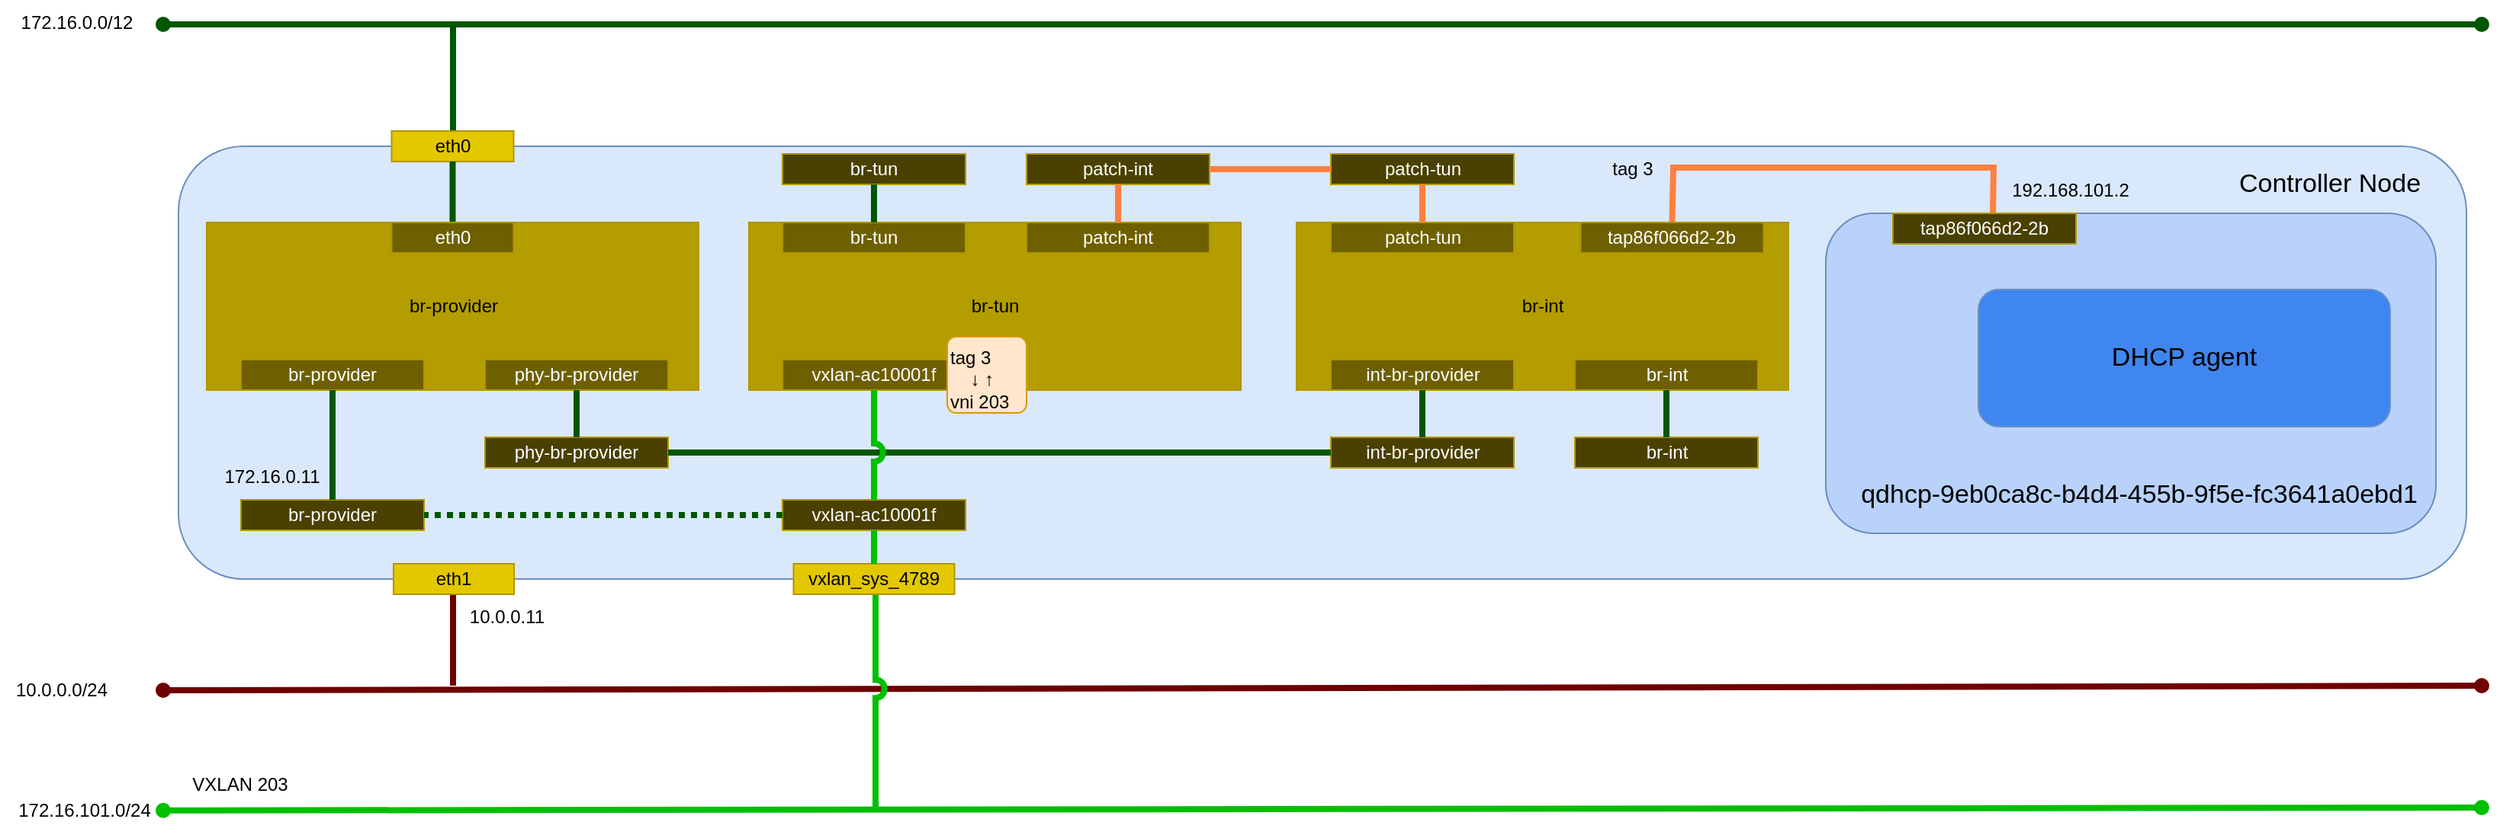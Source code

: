 <mxfile version="24.3.1" type="device">
  <diagram name="ページ1" id="6O8cq4Rfigk1k-ii5kAo">
    <mxGraphModel dx="2977" dy="713" grid="1" gridSize="10" guides="1" tooltips="1" connect="1" arrows="1" fold="1" page="1" pageScale="1" pageWidth="827" pageHeight="1169" math="0" shadow="0">
      <root>
        <mxCell id="0" />
        <object label="ネットワーク" id="1">
          <mxCell style="locked=1;" parent="0" />
        </object>
        <mxCell id="ExSx5SIZApUU_Iw7rpWn-4" value="" style="endArrow=oval;html=1;rounded=0;startArrow=oval;startFill=1;endFill=1;strokeWidth=4;fillColor=#a20025;strokeColor=#6F0000;" parent="1" edge="1">
          <mxGeometry width="50" height="50" relative="1" as="geometry">
            <mxPoint x="-720" y="483" as="sourcePoint" />
            <mxPoint x="800" y="480" as="targetPoint" />
          </mxGeometry>
        </mxCell>
        <mxCell id="ExSx5SIZApUU_Iw7rpWn-5" value="" style="endArrow=oval;html=1;rounded=0;startArrow=oval;startFill=1;endFill=1;strokeWidth=4;fillColor=#008a00;strokeColor=#005700;" parent="1" edge="1">
          <mxGeometry width="50" height="50" relative="1" as="geometry">
            <mxPoint x="-720" y="46" as="sourcePoint" />
            <mxPoint x="800" y="46" as="targetPoint" />
          </mxGeometry>
        </mxCell>
        <mxCell id="ExSx5SIZApUU_Iw7rpWn-10" value="172.16.0.0/12" style="text;html=1;align=center;verticalAlign=middle;resizable=0;points=[];autosize=1;strokeColor=none;fillColor=none;" parent="1" vertex="1">
          <mxGeometry x="-827" y="30" width="100" height="30" as="geometry" />
        </mxCell>
        <mxCell id="ExSx5SIZApUU_Iw7rpWn-11" value="10.0.0.0/24" style="text;html=1;align=center;verticalAlign=middle;resizable=0;points=[];autosize=1;strokeColor=none;fillColor=none;" parent="1" vertex="1">
          <mxGeometry x="-827" y="468" width="80" height="30" as="geometry" />
        </mxCell>
        <mxCell id="ExSx5SIZApUU_Iw7rpWn-20" value="" style="endArrow=none;html=1;rounded=0;startArrow=none;startFill=0;endFill=0;strokeWidth=4;fillColor=#008a00;strokeColor=#005700;exitX=0.5;exitY=1;exitDx=0;exitDy=0;" parent="1" edge="1">
          <mxGeometry width="50" height="50" relative="1" as="geometry">
            <mxPoint x="-530" y="46" as="sourcePoint" />
            <mxPoint x="-530" y="126" as="targetPoint" />
          </mxGeometry>
        </mxCell>
        <mxCell id="ExSx5SIZApUU_Iw7rpWn-25" value="" style="endArrow=none;html=1;rounded=0;startArrow=none;startFill=0;endFill=0;strokeWidth=4;fillColor=#a20025;strokeColor=#6F0000;exitX=0.5;exitY=1;exitDx=0;exitDy=0;" parent="1" edge="1">
          <mxGeometry width="50" height="50" relative="1" as="geometry">
            <mxPoint x="-530" y="400" as="sourcePoint" />
            <mxPoint x="-530" y="480" as="targetPoint" />
          </mxGeometry>
        </mxCell>
        <mxCell id="00LDoGVnCndl6ptWecl0-33" value="" style="endArrow=oval;html=1;rounded=0;startArrow=oval;startFill=1;endFill=1;strokeWidth=4;fillColor=#008a00;strokeColor=#02BF02;" edge="1" parent="1">
          <mxGeometry width="50" height="50" relative="1" as="geometry">
            <mxPoint x="-720" y="561.87" as="sourcePoint" />
            <mxPoint x="800" y="560" as="targetPoint" />
          </mxGeometry>
        </mxCell>
        <mxCell id="00LDoGVnCndl6ptWecl0-34" value="172.16.101.0/24" style="text;html=1;align=center;verticalAlign=middle;resizable=0;points=[];autosize=1;strokeColor=none;fillColor=none;" vertex="1" parent="1">
          <mxGeometry x="-827" y="547" width="110" height="30" as="geometry" />
        </mxCell>
        <mxCell id="00LDoGVnCndl6ptWecl0-35" value="VXLAN 203" style="text;html=1;align=center;verticalAlign=middle;resizable=0;points=[];autosize=1;strokeColor=none;fillColor=none;" vertex="1" parent="1">
          <mxGeometry x="-710" y="530" width="80" height="30" as="geometry" />
        </mxCell>
        <mxCell id="00LDoGVnCndl6ptWecl0-40" value="" style="endArrow=none;html=1;rounded=0;startArrow=none;startFill=0;endFill=0;strokeWidth=4;fillColor=#008a00;strokeColor=#02BF02;jumpStyle=arc;" edge="1" parent="1">
          <mxGeometry width="50" height="50" relative="1" as="geometry">
            <mxPoint x="-253" y="560" as="sourcePoint" />
            <mxPoint x="-253" y="420" as="targetPoint" />
          </mxGeometry>
        </mxCell>
        <object label="マシン" id="ExSx5SIZApUU_Iw7rpWn-6">
          <mxCell style="locked=1;" parent="0" />
        </object>
        <mxCell id="ExSx5SIZApUU_Iw7rpWn-7" value="" style="rounded=1;whiteSpace=wrap;html=1;fillColor=#dae8fc;strokeColor=#6c8ebf;align=center;horizontal=1;" parent="ExSx5SIZApUU_Iw7rpWn-6" vertex="1">
          <mxGeometry x="-710" y="126" width="1500" height="284" as="geometry" />
        </mxCell>
        <mxCell id="ExSx5SIZApUU_Iw7rpWn-26" value="eth1" style="rounded=0;whiteSpace=wrap;html=1;fillColor=#e3c800;fontColor=#000000;strokeColor=#B09500;" parent="ExSx5SIZApUU_Iw7rpWn-6" vertex="1">
          <mxGeometry x="-569" y="400" width="79" height="20" as="geometry" />
        </mxCell>
        <mxCell id="ExSx5SIZApUU_Iw7rpWn-32" value="eth0" style="rounded=0;whiteSpace=wrap;html=1;fillColor=#e3c800;fontColor=#000000;strokeColor=#B09500;" parent="ExSx5SIZApUU_Iw7rpWn-6" vertex="1">
          <mxGeometry x="-570.25" y="116" width="80" height="20" as="geometry" />
        </mxCell>
        <mxCell id="ExSx5SIZApUU_Iw7rpWn-33" value="10.0.0.11" style="text;html=1;align=center;verticalAlign=middle;resizable=0;points=[];autosize=1;strokeColor=none;fillColor=none;" parent="ExSx5SIZApUU_Iw7rpWn-6" vertex="1">
          <mxGeometry x="-530" y="420" width="70" height="30" as="geometry" />
        </mxCell>
        <mxCell id="ExSx5SIZApUU_Iw7rpWn-36" value="172.16.0.11" style="text;html=1;align=center;verticalAlign=middle;resizable=0;points=[];autosize=1;strokeColor=none;fillColor=none;" parent="ExSx5SIZApUU_Iw7rpWn-6" vertex="1">
          <mxGeometry x="-694" y="328" width="90" height="30" as="geometry" />
        </mxCell>
        <mxCell id="21zLahzKs5m0MUraH8DA-1" value="&lt;font style=&quot;font-size: 17px;&quot;&gt;Controller Node&lt;/font&gt;" style="text;html=1;align=center;verticalAlign=middle;resizable=0;points=[];autosize=1;strokeColor=none;fillColor=none;" parent="ExSx5SIZApUU_Iw7rpWn-6" vertex="1">
          <mxGeometry x="630" y="136" width="140" height="30" as="geometry" />
        </mxCell>
        <mxCell id="21zLahzKs5m0MUraH8DA-3" value="" style="endArrow=none;html=1;rounded=0;startArrow=none;startFill=0;endFill=0;strokeWidth=4;fillColor=#008a00;strokeColor=#005700;exitX=0.5;exitY=1;exitDx=0;exitDy=0;entryX=0.5;entryY=0;entryDx=0;entryDy=0;" parent="ExSx5SIZApUU_Iw7rpWn-6" source="ExSx5SIZApUU_Iw7rpWn-32" target="dvhGGXUbRXbrGdrFJpqn-1" edge="1">
          <mxGeometry width="50" height="50" relative="1" as="geometry">
            <mxPoint x="-609" y="136" as="sourcePoint" />
            <mxPoint x="-609" y="216" as="targetPoint" />
          </mxGeometry>
        </mxCell>
        <mxCell id="dvhGGXUbRXbrGdrFJpqn-10" value="" style="group" parent="ExSx5SIZApUU_Iw7rpWn-6" vertex="1" connectable="0">
          <mxGeometry x="-664.5" y="176" width="354.5" height="125" as="geometry" />
        </mxCell>
        <mxCell id="21zLahzKs5m0MUraH8DA-2" value="br-provider" style="rounded=0;whiteSpace=wrap;html=1;fillColor=#B39D00;fontColor=#000000;strokeColor=#B09500;" parent="dvhGGXUbRXbrGdrFJpqn-10" vertex="1">
          <mxGeometry x="-27" width="322.5" height="110" as="geometry" />
        </mxCell>
        <mxCell id="dvhGGXUbRXbrGdrFJpqn-1" value="&lt;font color=&quot;#ffffff&quot;&gt;eth0&lt;/font&gt;" style="rounded=0;whiteSpace=wrap;html=1;fillColor=#6E6000;fontColor=#000000;strokeColor=#B09500;" parent="dvhGGXUbRXbrGdrFJpqn-10" vertex="1">
          <mxGeometry x="94.25" width="80" height="20" as="geometry" />
        </mxCell>
        <mxCell id="dvhGGXUbRXbrGdrFJpqn-7" value="&lt;font color=&quot;#ffffff&quot;&gt;phy-br-provider&lt;/font&gt;" style="rounded=0;whiteSpace=wrap;html=1;fillColor=#6E6000;fontColor=#000000;strokeColor=#B09500;" parent="dvhGGXUbRXbrGdrFJpqn-10" vertex="1">
          <mxGeometry x="155.5" y="90" width="120" height="20" as="geometry" />
        </mxCell>
        <mxCell id="dvhGGXUbRXbrGdrFJpqn-9" value="&lt;font color=&quot;#ffffff&quot;&gt;br-provider&lt;/font&gt;" style="rounded=0;whiteSpace=wrap;html=1;fillColor=#6E6000;fontColor=#000000;strokeColor=#B09500;" parent="dvhGGXUbRXbrGdrFJpqn-10" vertex="1">
          <mxGeometry x="-4.5" y="90" width="120" height="20" as="geometry" />
        </mxCell>
        <mxCell id="dvhGGXUbRXbrGdrFJpqn-13" value="br-int" style="rounded=0;whiteSpace=wrap;html=1;fillColor=#B39D00;fontColor=#000000;strokeColor=#B09500;" parent="ExSx5SIZApUU_Iw7rpWn-6" vertex="1">
          <mxGeometry x="23" y="176" width="322.5" height="110" as="geometry" />
        </mxCell>
        <mxCell id="dvhGGXUbRXbrGdrFJpqn-15" value="&lt;font color=&quot;#ffffff&quot;&gt;br-int&lt;/font&gt;" style="rounded=0;whiteSpace=wrap;html=1;fillColor=#6E6000;fontColor=#000000;strokeColor=#B09500;" parent="ExSx5SIZApUU_Iw7rpWn-6" vertex="1">
          <mxGeometry x="205.5" y="266" width="120" height="20" as="geometry" />
        </mxCell>
        <mxCell id="dvhGGXUbRXbrGdrFJpqn-16" value="&lt;font color=&quot;#ffffff&quot;&gt;int-br-provider&lt;/font&gt;" style="rounded=0;whiteSpace=wrap;html=1;fillColor=#6E6000;fontColor=#000000;strokeColor=#B09500;" parent="ExSx5SIZApUU_Iw7rpWn-6" vertex="1">
          <mxGeometry x="45.5" y="266" width="120" height="20" as="geometry" />
        </mxCell>
        <mxCell id="dvhGGXUbRXbrGdrFJpqn-18" value="&lt;font color=&quot;#ffffff&quot;&gt;br-provider&lt;/font&gt;" style="rounded=0;whiteSpace=wrap;html=1;fillColor=#4A4100;fontColor=#000000;strokeColor=#B09500;" parent="ExSx5SIZApUU_Iw7rpWn-6" vertex="1">
          <mxGeometry x="-669" y="358" width="120" height="20" as="geometry" />
        </mxCell>
        <mxCell id="dvhGGXUbRXbrGdrFJpqn-19" value="&lt;font color=&quot;#ffffff&quot;&gt;phy-br-provider&lt;/font&gt;" style="rounded=0;whiteSpace=wrap;html=1;fillColor=#4A4100;fontColor=#000000;strokeColor=#B09500;" parent="ExSx5SIZApUU_Iw7rpWn-6" vertex="1">
          <mxGeometry x="-509" y="317" width="120" height="20" as="geometry" />
        </mxCell>
        <mxCell id="dvhGGXUbRXbrGdrFJpqn-21" value="&lt;font color=&quot;#ffffff&quot;&gt;int-br-provider&lt;/font&gt;" style="rounded=0;whiteSpace=wrap;html=1;fillColor=#4A4100;fontColor=#000000;strokeColor=#B09500;" parent="ExSx5SIZApUU_Iw7rpWn-6" vertex="1">
          <mxGeometry x="45.5" y="317" width="120" height="20" as="geometry" />
        </mxCell>
        <mxCell id="dvhGGXUbRXbrGdrFJpqn-22" value="&lt;font color=&quot;#ffffff&quot;&gt;br-int&lt;/font&gt;" style="rounded=0;whiteSpace=wrap;html=1;fillColor=#4A4100;fontColor=#000000;strokeColor=#B09500;" parent="ExSx5SIZApUU_Iw7rpWn-6" vertex="1">
          <mxGeometry x="205.5" y="317" width="120" height="20" as="geometry" />
        </mxCell>
        <mxCell id="dvhGGXUbRXbrGdrFJpqn-23" value="" style="endArrow=none;html=1;rounded=0;startArrow=none;startFill=0;endFill=0;strokeWidth=4;fillColor=#008a00;strokeColor=#005700;exitX=0.5;exitY=1;exitDx=0;exitDy=0;entryX=0.5;entryY=0;entryDx=0;entryDy=0;" parent="ExSx5SIZApUU_Iw7rpWn-6" source="dvhGGXUbRXbrGdrFJpqn-9" target="dvhGGXUbRXbrGdrFJpqn-18" edge="1">
          <mxGeometry width="50" height="50" relative="1" as="geometry">
            <mxPoint x="-520" y="146" as="sourcePoint" />
            <mxPoint x="-520" y="186" as="targetPoint" />
          </mxGeometry>
        </mxCell>
        <mxCell id="dvhGGXUbRXbrGdrFJpqn-24" value="" style="endArrow=none;html=1;rounded=0;startArrow=none;startFill=0;endFill=0;strokeWidth=4;fillColor=#008a00;strokeColor=#005700;exitX=0.5;exitY=1;exitDx=0;exitDy=0;" parent="ExSx5SIZApUU_Iw7rpWn-6" source="dvhGGXUbRXbrGdrFJpqn-7" target="dvhGGXUbRXbrGdrFJpqn-19" edge="1">
          <mxGeometry width="50" height="50" relative="1" as="geometry">
            <mxPoint x="-599" y="296" as="sourcePoint" />
            <mxPoint x="-599" y="336" as="targetPoint" />
          </mxGeometry>
        </mxCell>
        <mxCell id="dvhGGXUbRXbrGdrFJpqn-25" value="" style="endArrow=none;html=1;rounded=0;startArrow=none;startFill=0;endFill=0;strokeWidth=4;fillColor=#008a00;strokeColor=#005700;exitX=0;exitY=0.5;exitDx=0;exitDy=0;entryX=1;entryY=0.5;entryDx=0;entryDy=0;" parent="ExSx5SIZApUU_Iw7rpWn-6" source="dvhGGXUbRXbrGdrFJpqn-21" target="dvhGGXUbRXbrGdrFJpqn-19" edge="1">
          <mxGeometry width="50" height="50" relative="1" as="geometry">
            <mxPoint x="-412" y="296" as="sourcePoint" />
            <mxPoint x="-412" y="336" as="targetPoint" />
          </mxGeometry>
        </mxCell>
        <mxCell id="dvhGGXUbRXbrGdrFJpqn-26" value="" style="endArrow=none;html=1;rounded=0;startArrow=none;startFill=0;endFill=0;strokeWidth=4;fillColor=#008a00;strokeColor=#005700;exitX=0.5;exitY=1;exitDx=0;exitDy=0;" parent="ExSx5SIZApUU_Iw7rpWn-6" source="dvhGGXUbRXbrGdrFJpqn-16" target="dvhGGXUbRXbrGdrFJpqn-21" edge="1">
          <mxGeometry width="50" height="50" relative="1" as="geometry">
            <mxPoint x="-117" y="296" as="sourcePoint" />
            <mxPoint x="-117" y="336" as="targetPoint" />
          </mxGeometry>
        </mxCell>
        <mxCell id="dvhGGXUbRXbrGdrFJpqn-27" value="" style="endArrow=none;html=1;rounded=0;startArrow=none;startFill=0;endFill=0;strokeWidth=4;fillColor=#008a00;strokeColor=#005700;exitX=0.5;exitY=1;exitDx=0;exitDy=0;entryX=0.5;entryY=0;entryDx=0;entryDy=0;" parent="ExSx5SIZApUU_Iw7rpWn-6" source="dvhGGXUbRXbrGdrFJpqn-15" target="dvhGGXUbRXbrGdrFJpqn-22" edge="1">
          <mxGeometry width="50" height="50" relative="1" as="geometry">
            <mxPoint x="116" y="296" as="sourcePoint" />
            <mxPoint x="116" y="336" as="targetPoint" />
          </mxGeometry>
        </mxCell>
        <mxCell id="5NIrijOMDacqgb6EHt3Y-6" value="&lt;font color=&quot;#ffffff&quot;&gt;patch-tun&lt;/font&gt;" style="rounded=0;whiteSpace=wrap;html=1;fillColor=#6E6000;fontColor=#000000;strokeColor=#B09500;" parent="ExSx5SIZApUU_Iw7rpWn-6" vertex="1">
          <mxGeometry x="45.5" y="176" width="120" height="20" as="geometry" />
        </mxCell>
        <mxCell id="5NIrijOMDacqgb6EHt3Y-8" value="" style="endArrow=none;html=1;rounded=0;startArrow=none;startFill=0;endFill=0;strokeWidth=4;fillColor=#008a00;strokeColor=#ff8040;exitX=0.793;exitY=0.163;exitDx=0;exitDy=0;entryX=0.5;entryY=0;entryDx=0;entryDy=0;exitPerimeter=0;" parent="ExSx5SIZApUU_Iw7rpWn-6" source="ExSx5SIZApUU_Iw7rpWn-7" target="00LDoGVnCndl6ptWecl0-29" edge="1">
          <mxGeometry width="50" height="50" relative="1" as="geometry">
            <mxPoint x="620.66" y="100.01" as="sourcePoint" />
            <mxPoint x="220" y="106" as="targetPoint" />
            <Array as="points">
              <mxPoint x="480" y="140" />
              <mxPoint x="270" y="140" />
            </Array>
          </mxGeometry>
        </mxCell>
        <mxCell id="00LDoGVnCndl6ptWecl0-1" value="br-tun" style="rounded=0;whiteSpace=wrap;html=1;fillColor=#B39D00;fontColor=#000000;strokeColor=#B09500;" vertex="1" parent="ExSx5SIZApUU_Iw7rpWn-6">
          <mxGeometry x="-336" y="176" width="322.5" height="110" as="geometry" />
        </mxCell>
        <mxCell id="00LDoGVnCndl6ptWecl0-3" value="&lt;font color=&quot;#ffffff&quot;&gt;patch-int&lt;/font&gt;" style="rounded=0;whiteSpace=wrap;html=1;fillColor=#6E6000;fontColor=#000000;strokeColor=#B09500;" vertex="1" parent="ExSx5SIZApUU_Iw7rpWn-6">
          <mxGeometry x="-154" y="176" width="120" height="20" as="geometry" />
        </mxCell>
        <mxCell id="00LDoGVnCndl6ptWecl0-4" value="&lt;font color=&quot;#ffffff&quot;&gt;patch-int&lt;/font&gt;" style="rounded=0;whiteSpace=wrap;html=1;fillColor=#4A4100;fontColor=#000000;strokeColor=#B09500;" vertex="1" parent="ExSx5SIZApUU_Iw7rpWn-6">
          <mxGeometry x="-154" y="131" width="120" height="20" as="geometry" />
        </mxCell>
        <mxCell id="00LDoGVnCndl6ptWecl0-6" value="" style="endArrow=none;html=1;rounded=0;startArrow=none;startFill=0;endFill=0;strokeWidth=4;fillColor=#008a00;strokeColor=#FF8040;exitX=0.5;exitY=0;exitDx=0;exitDy=0;" edge="1" parent="ExSx5SIZApUU_Iw7rpWn-6" source="00LDoGVnCndl6ptWecl0-3" target="00LDoGVnCndl6ptWecl0-4">
          <mxGeometry width="50" height="50" relative="1" as="geometry">
            <mxPoint x="-93.5" y="180" as="sourcePoint" />
            <mxPoint x="-316.5" y="336" as="targetPoint" />
          </mxGeometry>
        </mxCell>
        <mxCell id="00LDoGVnCndl6ptWecl0-9" value="tag 3" style="text;html=1;align=center;verticalAlign=middle;resizable=0;points=[];autosize=1;strokeColor=none;fillColor=none;" vertex="1" parent="ExSx5SIZApUU_Iw7rpWn-6">
          <mxGeometry x="218" y="126" width="50" height="30" as="geometry" />
        </mxCell>
        <mxCell id="00LDoGVnCndl6ptWecl0-11" value="&lt;font color=&quot;#ffffff&quot;&gt;patch-tun&lt;/font&gt;" style="rounded=0;whiteSpace=wrap;html=1;fillColor=#4A4100;fontColor=#000000;strokeColor=#B09500;fontStyle=0" vertex="1" parent="ExSx5SIZApUU_Iw7rpWn-6">
          <mxGeometry x="45.5" y="131" width="120" height="20" as="geometry" />
        </mxCell>
        <mxCell id="00LDoGVnCndl6ptWecl0-13" value="" style="endArrow=none;html=1;rounded=0;startArrow=none;startFill=0;endFill=0;strokeWidth=4;fillColor=#008a00;strokeColor=#FF8040;exitX=0.5;exitY=0;exitDx=0;exitDy=0;entryX=0.5;entryY=1;entryDx=0;entryDy=0;" edge="1" parent="ExSx5SIZApUU_Iw7rpWn-6" source="5NIrijOMDacqgb6EHt3Y-6" target="00LDoGVnCndl6ptWecl0-11">
          <mxGeometry width="50" height="50" relative="1" as="geometry">
            <mxPoint x="316" y="186" as="sourcePoint" />
            <mxPoint x="316" y="161" as="targetPoint" />
          </mxGeometry>
        </mxCell>
        <mxCell id="00LDoGVnCndl6ptWecl0-21" value="&lt;font color=&quot;#ffffff&quot;&gt;br-tun&lt;/font&gt;" style="rounded=0;whiteSpace=wrap;html=1;fillColor=#6E6000;fontColor=#000000;strokeColor=#B09500;" vertex="1" parent="ExSx5SIZApUU_Iw7rpWn-6">
          <mxGeometry x="-314" y="176" width="120" height="20" as="geometry" />
        </mxCell>
        <mxCell id="00LDoGVnCndl6ptWecl0-22" value="&lt;font color=&quot;#ffffff&quot;&gt;br-tun&lt;/font&gt;" style="rounded=0;whiteSpace=wrap;html=1;fillColor=#4A4100;fontColor=#000000;strokeColor=#B09500;" vertex="1" parent="ExSx5SIZApUU_Iw7rpWn-6">
          <mxGeometry x="-314" y="131" width="120" height="20" as="geometry" />
        </mxCell>
        <mxCell id="00LDoGVnCndl6ptWecl0-23" value="" style="endArrow=none;html=1;rounded=0;startArrow=none;startFill=0;endFill=0;strokeWidth=4;fillColor=#008a00;strokeColor=#005700;exitX=0.5;exitY=0;exitDx=0;exitDy=0;entryX=0.5;entryY=1;entryDx=0;entryDy=0;" edge="1" parent="ExSx5SIZApUU_Iw7rpWn-6" source="00LDoGVnCndl6ptWecl0-21" target="00LDoGVnCndl6ptWecl0-22">
          <mxGeometry width="50" height="50" relative="1" as="geometry">
            <mxPoint x="-84" y="186" as="sourcePoint" />
            <mxPoint x="-84" y="161" as="targetPoint" />
          </mxGeometry>
        </mxCell>
        <mxCell id="00LDoGVnCndl6ptWecl0-24" value="" style="endArrow=none;html=1;rounded=0;startArrow=none;startFill=0;endFill=0;strokeWidth=4;fillColor=#008a00;strokeColor=#FF8040;exitX=1;exitY=0.5;exitDx=0;exitDy=0;entryX=0;entryY=0.5;entryDx=0;entryDy=0;" edge="1" parent="ExSx5SIZApUU_Iw7rpWn-6" source="00LDoGVnCndl6ptWecl0-4" target="00LDoGVnCndl6ptWecl0-11">
          <mxGeometry width="50" height="50" relative="1" as="geometry">
            <mxPoint x="-70" y="186" as="sourcePoint" />
            <mxPoint x="-70" y="161" as="targetPoint" />
          </mxGeometry>
        </mxCell>
        <mxCell id="00LDoGVnCndl6ptWecl0-25" value="&lt;font color=&quot;#ffffff&quot;&gt;vxlan-ac10001f&lt;/font&gt;" style="rounded=0;whiteSpace=wrap;html=1;fillColor=#6E6000;fontColor=#000000;strokeColor=#B09500;" vertex="1" parent="ExSx5SIZApUU_Iw7rpWn-6">
          <mxGeometry x="-314" y="266" width="120" height="20" as="geometry" />
        </mxCell>
        <mxCell id="00LDoGVnCndl6ptWecl0-27" value="&lt;font color=&quot;#ffffff&quot;&gt;vxlan-ac10001f&lt;/font&gt;" style="rounded=0;whiteSpace=wrap;html=1;fillColor=#4A4100;fontColor=#000000;strokeColor=#B09500;" vertex="1" parent="ExSx5SIZApUU_Iw7rpWn-6">
          <mxGeometry x="-314" y="358" width="120" height="20" as="geometry" />
        </mxCell>
        <mxCell id="00LDoGVnCndl6ptWecl0-28" value="" style="endArrow=none;html=1;rounded=0;startArrow=none;startFill=0;endFill=0;strokeWidth=4;fillColor=#008a00;strokeColor=#02BF02;exitX=0.5;exitY=1;exitDx=0;exitDy=0;entryX=0.5;entryY=0;entryDx=0;entryDy=0;jumpStyle=arc;" edge="1" parent="ExSx5SIZApUU_Iw7rpWn-6" source="00LDoGVnCndl6ptWecl0-25" target="00LDoGVnCndl6ptWecl0-27">
          <mxGeometry width="50" height="50" relative="1" as="geometry">
            <mxPoint x="-453" y="296" as="sourcePoint" />
            <mxPoint x="-453" y="336" as="targetPoint" />
          </mxGeometry>
        </mxCell>
        <mxCell id="00LDoGVnCndl6ptWecl0-29" value="&lt;font color=&quot;#ffffff&quot;&gt;tap86f066d2-2b&lt;/font&gt;" style="rounded=0;whiteSpace=wrap;html=1;fillColor=#6E6000;fontColor=#000000;strokeColor=#B09500;" vertex="1" parent="ExSx5SIZApUU_Iw7rpWn-6">
          <mxGeometry x="209.25" y="176" width="120" height="20" as="geometry" />
        </mxCell>
        <mxCell id="00LDoGVnCndl6ptWecl0-30" value="" style="endArrow=none;html=1;rounded=0;startArrow=none;startFill=0;endFill=0;strokeWidth=4;fillColor=#008a00;strokeColor=#005700;exitX=0;exitY=0.5;exitDx=0;exitDy=0;entryX=1;entryY=0.5;entryDx=0;entryDy=0;dashed=1;dashPattern=1 1;" edge="1" parent="ExSx5SIZApUU_Iw7rpWn-6" source="00LDoGVnCndl6ptWecl0-27" target="dvhGGXUbRXbrGdrFJpqn-18">
          <mxGeometry width="50" height="50" relative="1" as="geometry">
            <mxPoint x="-599" y="296" as="sourcePoint" />
            <mxPoint x="-599" y="366" as="targetPoint" />
          </mxGeometry>
        </mxCell>
        <mxCell id="00LDoGVnCndl6ptWecl0-10" value="&lt;div&gt;tag 3&lt;br&gt;&lt;/div&gt;&lt;div&gt;&amp;nbsp;&amp;nbsp;&amp;nbsp; ↓ ↑&lt;br&gt;&lt;/div&gt;&lt;div&gt;vni 203&lt;br&gt;&lt;/div&gt;" style="text;html=1;whiteSpace=wrap;overflow=hidden;rounded=1;fillColor=#ffe6cc;strokeColor=#d79b00;arcSize=12;" vertex="1" parent="ExSx5SIZApUU_Iw7rpWn-6">
          <mxGeometry x="-206" y="251" width="52" height="50" as="geometry" />
        </mxCell>
        <mxCell id="00LDoGVnCndl6ptWecl0-36" value="vxlan_sys_4789" style="rounded=0;whiteSpace=wrap;html=1;fillColor=#e3c800;fontColor=#000000;strokeColor=#B09500;" vertex="1" parent="ExSx5SIZApUU_Iw7rpWn-6">
          <mxGeometry x="-306.75" y="400" width="105.5" height="20" as="geometry" />
        </mxCell>
        <mxCell id="00LDoGVnCndl6ptWecl0-39" value="" style="endArrow=none;html=1;rounded=0;startArrow=none;startFill=0;endFill=0;strokeWidth=4;fillColor=#008a00;strokeColor=#02BF02;exitX=0.5;exitY=0;exitDx=0;exitDy=0;entryX=0.5;entryY=1;entryDx=0;entryDy=0;" edge="1" parent="ExSx5SIZApUU_Iw7rpWn-6" source="00LDoGVnCndl6ptWecl0-36" target="00LDoGVnCndl6ptWecl0-27">
          <mxGeometry width="50" height="50" relative="1" as="geometry">
            <mxPoint x="-244" y="186" as="sourcePoint" />
            <mxPoint x="-244" y="161" as="targetPoint" />
          </mxGeometry>
        </mxCell>
        <object label="DHCP名前空間" id="5NIrijOMDacqgb6EHt3Y-1">
          <mxCell style="locked=1;" parent="0" />
        </object>
        <mxCell id="5NIrijOMDacqgb6EHt3Y-2" value="" style="rounded=1;whiteSpace=wrap;html=1;fillColor=#b8d2fa;strokeColor=#6c8ebf;align=center;horizontal=1;" parent="5NIrijOMDacqgb6EHt3Y-1" vertex="1">
          <mxGeometry x="370" y="170" width="400" height="210" as="geometry" />
        </mxCell>
        <mxCell id="5NIrijOMDacqgb6EHt3Y-3" value="&lt;font style=&quot;font-size: 17px;&quot;&gt;qdhcp-9eb0ca8c-b4d4-455b-9f5e-fc3641a0ebd1&lt;/font&gt;" style="text;html=1;align=center;verticalAlign=middle;resizable=0;points=[];autosize=1;strokeColor=none;fillColor=none;" parent="5NIrijOMDacqgb6EHt3Y-1" vertex="1">
          <mxGeometry x="380" y="340" width="390" height="30" as="geometry" />
        </mxCell>
        <mxCell id="5NIrijOMDacqgb6EHt3Y-4" value="192.168.101.2" style="text;html=1;align=center;verticalAlign=middle;resizable=0;points=[];autosize=1;strokeColor=none;fillColor=none;" parent="5NIrijOMDacqgb6EHt3Y-1" vertex="1">
          <mxGeometry x="480" y="140" width="100" height="30" as="geometry" />
        </mxCell>
        <mxCell id="5NIrijOMDacqgb6EHt3Y-5" value="&lt;font style=&quot;font-size: 17px;&quot;&gt;DHCP agent&lt;/font&gt;" style="rounded=1;whiteSpace=wrap;html=1;fillColor=#3f86f1;strokeColor=#6c8ebf;align=center;horizontal=1;" parent="5NIrijOMDacqgb6EHt3Y-1" vertex="1">
          <mxGeometry x="470" y="220" width="270" height="90" as="geometry" />
        </mxCell>
        <mxCell id="5NIrijOMDacqgb6EHt3Y-7" value="&lt;font color=&quot;#ffffff&quot;&gt;tap86f066d2-2b&lt;/font&gt;" style="rounded=0;whiteSpace=wrap;html=1;fillColor=#4A4100;fontColor=#000000;strokeColor=#B09500;" parent="5NIrijOMDacqgb6EHt3Y-1" vertex="1">
          <mxGeometry x="414" y="170" width="120" height="20" as="geometry" />
        </mxCell>
      </root>
    </mxGraphModel>
  </diagram>
</mxfile>
